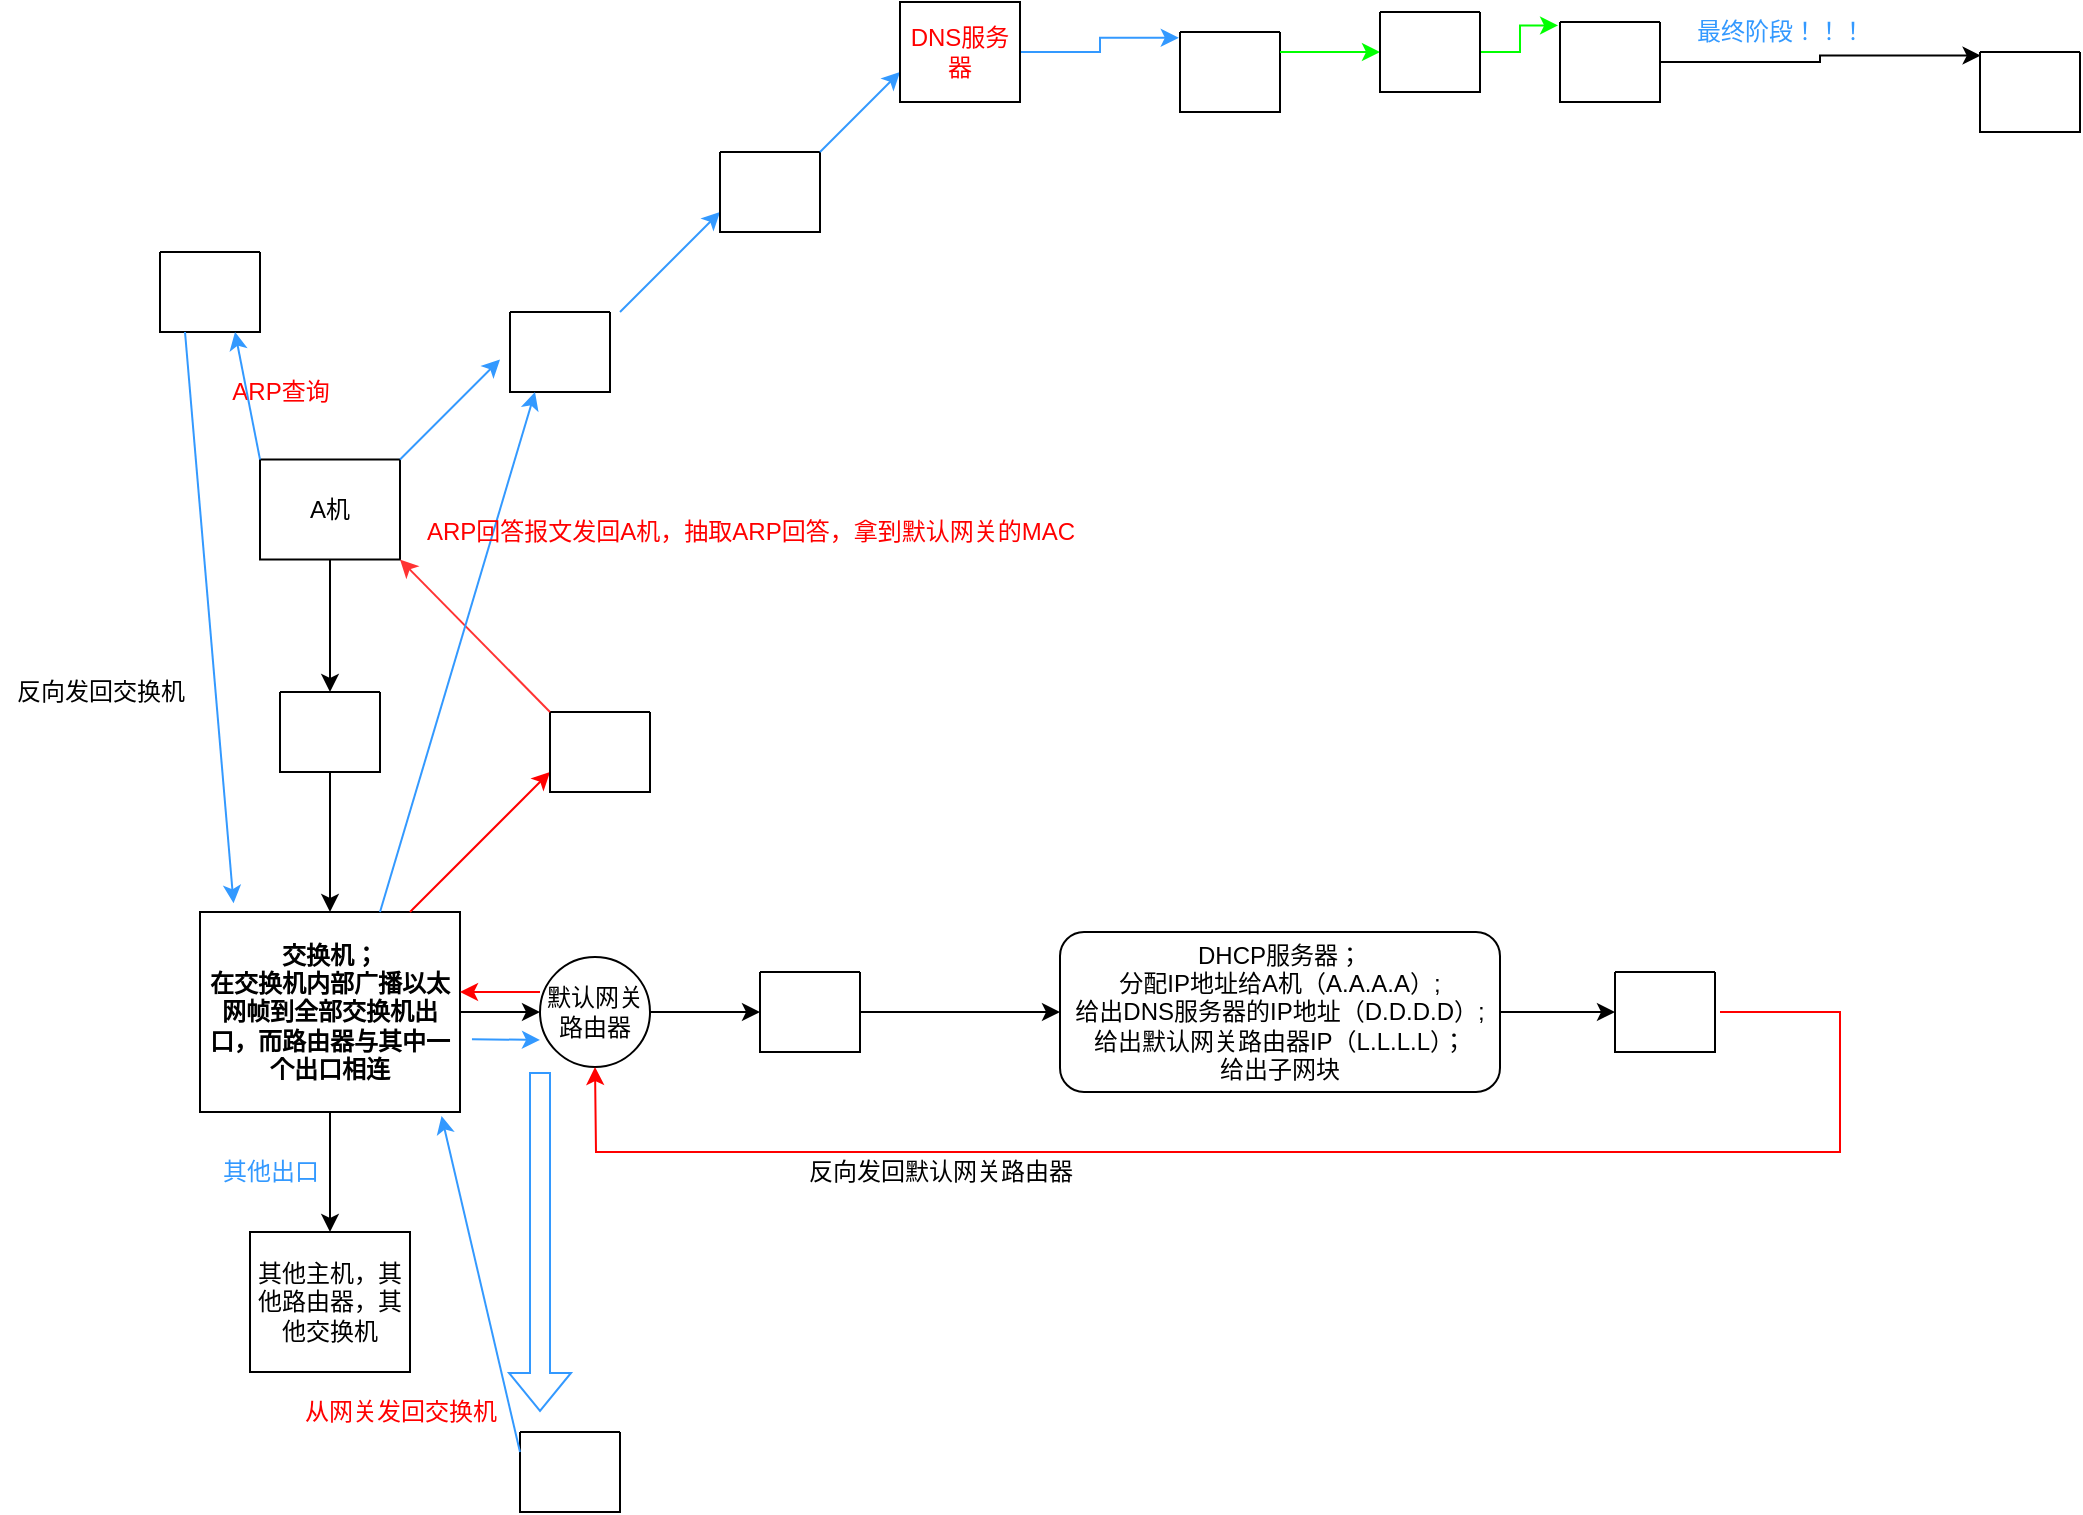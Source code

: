 <mxfile version="17.1.3" type="github">
  <diagram id="prtHgNgQTEPvFCAcTncT" name="Page-1">
    <mxGraphModel dx="1890" dy="1748" grid="1" gridSize="10" guides="1" tooltips="1" connect="1" arrows="1" fold="1" page="1" pageScale="1" pageWidth="827" pageHeight="1169" math="0" shadow="0">
      <root>
        <mxCell id="0" />
        <mxCell id="1" parent="0" />
        <mxCell id="2NV0xJlRkmsapn9ZG8iD-58" style="edgeStyle=orthogonalEdgeStyle;rounded=0;orthogonalLoop=1;jettySize=auto;html=1;fontColor=#3399FF;" edge="1" parent="1" source="2NV0xJlRkmsapn9ZG8iD-1">
          <mxGeometry relative="1" as="geometry">
            <mxPoint x="-105" y="70" as="targetPoint" />
          </mxGeometry>
        </mxCell>
        <mxCell id="2NV0xJlRkmsapn9ZG8iD-1" value="A机" style="rounded=0;whiteSpace=wrap;html=1;" vertex="1" parent="1">
          <mxGeometry x="-140" y="-46.25" width="70" height="50" as="geometry" />
        </mxCell>
        <mxCell id="2NV0xJlRkmsapn9ZG8iD-74" value="" style="edgeStyle=orthogonalEdgeStyle;rounded=0;orthogonalLoop=1;jettySize=auto;html=1;fontColor=#000000;" edge="1" parent="1" source="2NV0xJlRkmsapn9ZG8iD-20" target="2NV0xJlRkmsapn9ZG8iD-73">
          <mxGeometry relative="1" as="geometry" />
        </mxCell>
        <mxCell id="2NV0xJlRkmsapn9ZG8iD-20" value="" style="swimlane;startSize=0;" vertex="1" collapsed="1" parent="1">
          <mxGeometry x="-130" y="70" width="50" height="40" as="geometry">
            <mxRectangle x="-130" y="70" width="380" height="420" as="alternateBounds" />
          </mxGeometry>
        </mxCell>
        <mxCell id="2NV0xJlRkmsapn9ZG8iD-45" value="" style="edgeStyle=orthogonalEdgeStyle;rounded=0;orthogonalLoop=1;jettySize=auto;html=1;fontColor=#000000;" edge="1" parent="2NV0xJlRkmsapn9ZG8iD-20" source="2NV0xJlRkmsapn9ZG8iD-21" target="2NV0xJlRkmsapn9ZG8iD-41">
          <mxGeometry relative="1" as="geometry" />
        </mxCell>
        <mxCell id="2NV0xJlRkmsapn9ZG8iD-21" value="A机OS生成DHCP请求报文" style="rounded=1;whiteSpace=wrap;html=1;" vertex="1" parent="2NV0xJlRkmsapn9ZG8iD-20">
          <mxGeometry x="100" y="2.5" width="120" height="60" as="geometry" />
        </mxCell>
        <mxCell id="2NV0xJlRkmsapn9ZG8iD-47" value="" style="edgeStyle=orthogonalEdgeStyle;rounded=0;orthogonalLoop=1;jettySize=auto;html=1;fontColor=#3399FF;" edge="1" parent="2NV0xJlRkmsapn9ZG8iD-20" source="2NV0xJlRkmsapn9ZG8iD-41" target="2NV0xJlRkmsapn9ZG8iD-46">
          <mxGeometry relative="1" as="geometry" />
        </mxCell>
        <mxCell id="2NV0xJlRkmsapn9ZG8iD-41" value="&lt;span style=&quot;font-family: &amp;#34;helvetica&amp;#34;&quot;&gt;目的端口：67（DHCP服务器）；&lt;br&gt;&lt;/span&gt;&lt;span style=&quot;font-family: &amp;#34;helvetica&amp;#34;&quot;&gt;源端口：68（DHCP客户）；&lt;br&gt;UDP报文&lt;/span&gt;" style="rounded=1;whiteSpace=wrap;html=1;fontColor=#000000;" vertex="1" parent="2NV0xJlRkmsapn9ZG8iD-20">
          <mxGeometry x="50" y="102.5" width="220" height="47.5" as="geometry" />
        </mxCell>
        <mxCell id="2NV0xJlRkmsapn9ZG8iD-52" value="" style="edgeStyle=orthogonalEdgeStyle;rounded=0;orthogonalLoop=1;jettySize=auto;html=1;fontColor=#3399FF;" edge="1" parent="2NV0xJlRkmsapn9ZG8iD-20" source="2NV0xJlRkmsapn9ZG8iD-46" target="2NV0xJlRkmsapn9ZG8iD-51">
          <mxGeometry relative="1" as="geometry" />
        </mxCell>
        <mxCell id="2NV0xJlRkmsapn9ZG8iD-46" value="目的IP：255.255.255.255（广播）；&lt;br&gt;源IP：0.0.0.0（还未分配）；IP报文" style="whiteSpace=wrap;html=1;fontColor=#000000;rounded=1;" vertex="1" parent="2NV0xJlRkmsapn9ZG8iD-20">
          <mxGeometry x="40" y="200" width="240" height="60" as="geometry" />
        </mxCell>
        <mxCell id="2NV0xJlRkmsapn9ZG8iD-49" value="放入" style="text;html=1;align=center;verticalAlign=middle;resizable=0;points=[];autosize=1;strokeColor=none;fillColor=none;fontColor=#3399FF;" vertex="1" parent="2NV0xJlRkmsapn9ZG8iD-20">
          <mxGeometry x="160" y="72.5" width="40" height="20" as="geometry" />
        </mxCell>
        <mxCell id="2NV0xJlRkmsapn9ZG8iD-50" value="放入" style="text;html=1;align=center;verticalAlign=middle;resizable=0;points=[];autosize=1;strokeColor=none;fillColor=none;fontColor=#3399FF;" vertex="1" parent="2NV0xJlRkmsapn9ZG8iD-20">
          <mxGeometry x="160" y="170" width="40" height="20" as="geometry" />
        </mxCell>
        <mxCell id="2NV0xJlRkmsapn9ZG8iD-51" value="目的MAC：FF:FF:FF:FF:FF:FF；&lt;br&gt;源MAC：A机自带（A_MAC）；&lt;br&gt;CRC；&lt;br&gt;以太网帧" style="rounded=1;whiteSpace=wrap;html=1;fontColor=#000000;" vertex="1" parent="2NV0xJlRkmsapn9ZG8iD-20">
          <mxGeometry x="55" y="320" width="210" height="60" as="geometry" />
        </mxCell>
        <mxCell id="2NV0xJlRkmsapn9ZG8iD-54" value="放入" style="text;html=1;align=center;verticalAlign=middle;resizable=0;points=[];autosize=1;strokeColor=none;fillColor=none;fontColor=#3399FF;" vertex="1" parent="2NV0xJlRkmsapn9ZG8iD-20">
          <mxGeometry x="160" y="280" width="40" height="20" as="geometry" />
        </mxCell>
        <mxCell id="2NV0xJlRkmsapn9ZG8iD-82" style="edgeStyle=orthogonalEdgeStyle;rounded=0;orthogonalLoop=1;jettySize=auto;html=1;entryX=0.5;entryY=0;entryDx=0;entryDy=0;fontColor=#000000;" edge="1" parent="1" source="2NV0xJlRkmsapn9ZG8iD-73" target="2NV0xJlRkmsapn9ZG8iD-80">
          <mxGeometry relative="1" as="geometry" />
        </mxCell>
        <mxCell id="2NV0xJlRkmsapn9ZG8iD-85" style="edgeStyle=orthogonalEdgeStyle;rounded=0;orthogonalLoop=1;jettySize=auto;html=1;entryX=0;entryY=0.5;entryDx=0;entryDy=0;fontColor=#000000;" edge="1" parent="1" source="2NV0xJlRkmsapn9ZG8iD-73" target="2NV0xJlRkmsapn9ZG8iD-84">
          <mxGeometry relative="1" as="geometry" />
        </mxCell>
        <mxCell id="2NV0xJlRkmsapn9ZG8iD-73" value="交换机；&lt;br&gt;在交换机内部广播以太网帧到全部交换机出口，而路由器与其中一个出口相连" style="whiteSpace=wrap;html=1;fontStyle=1;startSize=0;" vertex="1" parent="1">
          <mxGeometry x="-170" y="180" width="130" height="100" as="geometry" />
        </mxCell>
        <mxCell id="2NV0xJlRkmsapn9ZG8iD-80" value="其他主机，其他路由器，其他交换机" style="rounded=0;whiteSpace=wrap;html=1;" vertex="1" parent="1">
          <mxGeometry x="-145" y="340" width="80" height="70" as="geometry" />
        </mxCell>
        <mxCell id="2NV0xJlRkmsapn9ZG8iD-83" value="其他出口" style="text;html=1;align=center;verticalAlign=middle;resizable=0;points=[];autosize=1;strokeColor=none;fillColor=none;fontColor=#3399FF;" vertex="1" parent="1">
          <mxGeometry x="-165" y="300" width="60" height="20" as="geometry" />
        </mxCell>
        <mxCell id="2NV0xJlRkmsapn9ZG8iD-100" style="edgeStyle=orthogonalEdgeStyle;rounded=0;orthogonalLoop=1;jettySize=auto;html=1;entryX=0;entryY=0.5;entryDx=0;entryDy=0;fontColor=#000000;" edge="1" parent="1" source="2NV0xJlRkmsapn9ZG8iD-84" target="2NV0xJlRkmsapn9ZG8iD-86">
          <mxGeometry relative="1" as="geometry" />
        </mxCell>
        <mxCell id="2NV0xJlRkmsapn9ZG8iD-84" value="默认网关路由器" style="ellipse;whiteSpace=wrap;html=1;rounded=0;" vertex="1" parent="1">
          <mxGeometry y="202.5" width="55" height="55" as="geometry" />
        </mxCell>
        <mxCell id="2NV0xJlRkmsapn9ZG8iD-126" value="" style="edgeStyle=orthogonalEdgeStyle;rounded=0;orthogonalLoop=1;jettySize=auto;html=1;fontColor=#000000;" edge="1" parent="1" source="2NV0xJlRkmsapn9ZG8iD-86" target="2NV0xJlRkmsapn9ZG8iD-125">
          <mxGeometry relative="1" as="geometry" />
        </mxCell>
        <mxCell id="2NV0xJlRkmsapn9ZG8iD-86" value="" style="swimlane;startSize=0;" vertex="1" collapsed="1" parent="1">
          <mxGeometry x="110" y="210" width="50" height="40" as="geometry">
            <mxRectangle x="110" y="210" width="220" height="490" as="alternateBounds" />
          </mxGeometry>
        </mxCell>
        <mxCell id="2NV0xJlRkmsapn9ZG8iD-103" value="" style="edgeStyle=orthogonalEdgeStyle;rounded=0;orthogonalLoop=1;jettySize=auto;html=1;fontColor=#000000;" edge="1" parent="2NV0xJlRkmsapn9ZG8iD-86" source="2NV0xJlRkmsapn9ZG8iD-101" target="2NV0xJlRkmsapn9ZG8iD-102">
          <mxGeometry relative="1" as="geometry" />
        </mxCell>
        <mxCell id="2NV0xJlRkmsapn9ZG8iD-101" value="以太网帧" style="rounded=1;whiteSpace=wrap;html=1;fontColor=#000000;" vertex="1" parent="2NV0xJlRkmsapn9ZG8iD-86">
          <mxGeometry x="30" y="20" width="100" height="40" as="geometry" />
        </mxCell>
        <mxCell id="2NV0xJlRkmsapn9ZG8iD-106" value="" style="edgeStyle=orthogonalEdgeStyle;rounded=0;orthogonalLoop=1;jettySize=auto;html=1;fontColor=#000000;" edge="1" parent="2NV0xJlRkmsapn9ZG8iD-86" source="2NV0xJlRkmsapn9ZG8iD-102">
          <mxGeometry relative="1" as="geometry">
            <mxPoint x="80" y="190" as="targetPoint" />
          </mxGeometry>
        </mxCell>
        <mxCell id="2NV0xJlRkmsapn9ZG8iD-102" value="IP报文" style="whiteSpace=wrap;html=1;fontColor=#000000;rounded=1;" vertex="1" parent="2NV0xJlRkmsapn9ZG8iD-86">
          <mxGeometry x="20" y="110" width="120" height="30" as="geometry" />
        </mxCell>
        <mxCell id="2NV0xJlRkmsapn9ZG8iD-104" value="抽取IP报文" style="text;html=1;align=center;verticalAlign=middle;resizable=0;points=[];autosize=1;strokeColor=none;fillColor=none;fontColor=#3399FF;" vertex="1" parent="2NV0xJlRkmsapn9ZG8iD-86">
          <mxGeometry x="75" y="80" width="70" height="20" as="geometry" />
        </mxCell>
        <mxCell id="2NV0xJlRkmsapn9ZG8iD-112" value="抽取UDP报文" style="text;html=1;align=center;verticalAlign=middle;resizable=0;points=[];autosize=1;strokeColor=none;fillColor=none;fontColor=#3399FF;" vertex="1" parent="2NV0xJlRkmsapn9ZG8iD-86">
          <mxGeometry x="100" y="280" width="90" height="20" as="geometry" />
        </mxCell>
        <mxCell id="2NV0xJlRkmsapn9ZG8iD-113" value="DHCP报文" style="rounded=1;whiteSpace=wrap;html=1;fontColor=#000000;" vertex="1" parent="2NV0xJlRkmsapn9ZG8iD-86">
          <mxGeometry x="25" y="400" width="120" height="60" as="geometry" />
        </mxCell>
        <mxCell id="2NV0xJlRkmsapn9ZG8iD-124" value="" style="edgeStyle=orthogonalEdgeStyle;rounded=0;orthogonalLoop=1;jettySize=auto;html=1;fontColor=#000000;" edge="1" parent="2NV0xJlRkmsapn9ZG8iD-86" source="2NV0xJlRkmsapn9ZG8iD-110" target="2NV0xJlRkmsapn9ZG8iD-113">
          <mxGeometry relative="1" as="geometry" />
        </mxCell>
        <mxCell id="2NV0xJlRkmsapn9ZG8iD-110" value="UDP报文" style="whiteSpace=wrap;html=1;fontColor=#000000;rounded=1;" vertex="1" parent="2NV0xJlRkmsapn9ZG8iD-86">
          <mxGeometry x="25" y="330" width="120" height="40" as="geometry" />
        </mxCell>
        <mxCell id="2NV0xJlRkmsapn9ZG8iD-122" value="" style="edgeStyle=orthogonalEdgeStyle;rounded=0;orthogonalLoop=1;jettySize=auto;html=1;fontColor=#000000;" edge="1" parent="2NV0xJlRkmsapn9ZG8iD-86" source="2NV0xJlRkmsapn9ZG8iD-119" target="2NV0xJlRkmsapn9ZG8iD-110">
          <mxGeometry relative="1" as="geometry" />
        </mxCell>
        <mxCell id="2NV0xJlRkmsapn9ZG8iD-119" value="发现目的IP是255.255.255.255，路由器知道要向上交付，而非继续转发" style="rounded=1;whiteSpace=wrap;html=1;fontColor=#000000;" vertex="1" parent="2NV0xJlRkmsapn9ZG8iD-86">
          <mxGeometry x="20" y="190" width="130" height="70" as="geometry" />
        </mxCell>
        <mxCell id="2NV0xJlRkmsapn9ZG8iD-141" style="edgeStyle=orthogonalEdgeStyle;rounded=0;orthogonalLoop=1;jettySize=auto;html=1;entryX=0;entryY=0.5;entryDx=0;entryDy=0;fontColor=#000000;" edge="1" parent="1" source="2NV0xJlRkmsapn9ZG8iD-125" target="2NV0xJlRkmsapn9ZG8iD-127">
          <mxGeometry relative="1" as="geometry" />
        </mxCell>
        <mxCell id="2NV0xJlRkmsapn9ZG8iD-125" value="DHCP服务器；&lt;br&gt;分配IP地址给A机（A.A.A.A）;&lt;br&gt;给出DNS服务器的IP地址（D.D.D.D）;&lt;br&gt;给出默认网关路由器IP（L.L.L.L）；&lt;br&gt;给出子网块" style="whiteSpace=wrap;html=1;fontColor=#000000;rounded=1;" vertex="1" parent="1">
          <mxGeometry x="260" y="190" width="220" height="80" as="geometry" />
        </mxCell>
        <mxCell id="2NV0xJlRkmsapn9ZG8iD-127" value="" style="swimlane;startSize=0;" vertex="1" collapsed="1" parent="1">
          <mxGeometry x="537.5" y="210" width="50" height="40" as="geometry">
            <mxRectangle x="537.5" y="210" width="182.5" height="420" as="alternateBounds" />
          </mxGeometry>
        </mxCell>
        <mxCell id="2NV0xJlRkmsapn9ZG8iD-128" value="" style="edgeStyle=orthogonalEdgeStyle;rounded=0;orthogonalLoop=1;jettySize=auto;html=1;fontColor=#000000;" edge="1" parent="2NV0xJlRkmsapn9ZG8iD-127" source="2NV0xJlRkmsapn9ZG8iD-129">
          <mxGeometry relative="1" as="geometry">
            <mxPoint x="85" y="130" as="targetPoint" />
          </mxGeometry>
        </mxCell>
        <mxCell id="2NV0xJlRkmsapn9ZG8iD-129" value="组装成DHCP ACK报文" style="rounded=1;whiteSpace=wrap;html=1;fontColor=#000000;" vertex="1" parent="2NV0xJlRkmsapn9ZG8iD-127">
          <mxGeometry x="22.5" width="125" height="80" as="geometry" />
        </mxCell>
        <mxCell id="2NV0xJlRkmsapn9ZG8iD-130" value="" style="edgeStyle=orthogonalEdgeStyle;rounded=0;orthogonalLoop=1;jettySize=auto;html=1;fontColor=#000000;" edge="1" parent="2NV0xJlRkmsapn9ZG8iD-127">
          <mxGeometry relative="1" as="geometry">
            <mxPoint x="85" y="210" as="targetPoint" />
            <mxPoint x="85" y="160" as="sourcePoint" />
          </mxGeometry>
        </mxCell>
        <mxCell id="2NV0xJlRkmsapn9ZG8iD-131" value="UDP报文" style="whiteSpace=wrap;html=1;fontColor=#000000;rounded=1;" vertex="1" parent="2NV0xJlRkmsapn9ZG8iD-127">
          <mxGeometry x="20" y="130" width="120" height="30" as="geometry" />
        </mxCell>
        <mxCell id="2NV0xJlRkmsapn9ZG8iD-132" value="放入" style="text;html=1;align=center;verticalAlign=middle;resizable=0;points=[];autosize=1;strokeColor=none;fillColor=none;fontColor=#3399FF;" vertex="1" parent="2NV0xJlRkmsapn9ZG8iD-127">
          <mxGeometry x="82.5" y="100" width="40" height="20" as="geometry" />
        </mxCell>
        <mxCell id="2NV0xJlRkmsapn9ZG8iD-136" value="以太网帧；&lt;br&gt;目的MAC：A_MAC；&lt;br&gt;源MAC:默认网关的入接口" style="whiteSpace=wrap;html=1;fontColor=#000000;rounded=1;" vertex="1" parent="2NV0xJlRkmsapn9ZG8iD-127">
          <mxGeometry x="15" y="330" width="150" height="60" as="geometry" />
        </mxCell>
        <mxCell id="2NV0xJlRkmsapn9ZG8iD-137" value="" style="edgeStyle=orthogonalEdgeStyle;rounded=0;orthogonalLoop=1;jettySize=auto;html=1;fontColor=#000000;" edge="1" parent="2NV0xJlRkmsapn9ZG8iD-127" target="2NV0xJlRkmsapn9ZG8iD-136">
          <mxGeometry relative="1" as="geometry">
            <mxPoint x="90" y="280" as="sourcePoint" />
          </mxGeometry>
        </mxCell>
        <mxCell id="2NV0xJlRkmsapn9ZG8iD-138" value="IP报文" style="rounded=1;whiteSpace=wrap;html=1;fontColor=#000000;" vertex="1" parent="2NV0xJlRkmsapn9ZG8iD-127">
          <mxGeometry x="20" y="210" width="130" height="70" as="geometry" />
        </mxCell>
        <mxCell id="2NV0xJlRkmsapn9ZG8iD-144" value="放入" style="text;html=1;align=center;verticalAlign=middle;resizable=0;points=[];autosize=1;strokeColor=none;fillColor=none;fontColor=#3399FF;" vertex="1" parent="2NV0xJlRkmsapn9ZG8iD-127">
          <mxGeometry x="82.5" y="170" width="40" height="20" as="geometry" />
        </mxCell>
        <mxCell id="2NV0xJlRkmsapn9ZG8iD-145" value="放入" style="text;html=1;align=center;verticalAlign=middle;resizable=0;points=[];autosize=1;strokeColor=none;fillColor=none;fontColor=#3399FF;" vertex="1" parent="2NV0xJlRkmsapn9ZG8iD-127">
          <mxGeometry x="92.5" y="290" width="40" height="20" as="geometry" />
        </mxCell>
        <mxCell id="2NV0xJlRkmsapn9ZG8iD-146" value="" style="endArrow=classic;html=1;rounded=0;fontColor=#000000;entryX=0.5;entryY=1;entryDx=0;entryDy=0;strokeColor=#FF0000;" edge="1" parent="1" target="2NV0xJlRkmsapn9ZG8iD-84">
          <mxGeometry width="50" height="50" relative="1" as="geometry">
            <mxPoint x="590" y="230" as="sourcePoint" />
            <mxPoint x="-10" y="300" as="targetPoint" />
            <Array as="points">
              <mxPoint x="650" y="230" />
              <mxPoint x="650" y="300" />
              <mxPoint x="28" y="300" />
            </Array>
          </mxGeometry>
        </mxCell>
        <mxCell id="2NV0xJlRkmsapn9ZG8iD-147" value="反向发回默认网关路由器" style="text;html=1;align=center;verticalAlign=middle;resizable=0;points=[];autosize=1;strokeColor=none;fillColor=none;fontColor=#000000;" vertex="1" parent="1">
          <mxGeometry x="125" y="300" width="150" height="20" as="geometry" />
        </mxCell>
        <mxCell id="2NV0xJlRkmsapn9ZG8iD-148" value="" style="endArrow=classic;html=1;rounded=0;fontColor=#000000;strokeColor=#FF0000;" edge="1" parent="1">
          <mxGeometry width="50" height="50" relative="1" as="geometry">
            <mxPoint y="220" as="sourcePoint" />
            <mxPoint x="-40" y="220" as="targetPoint" />
            <Array as="points">
              <mxPoint x="-20" y="220" />
            </Array>
          </mxGeometry>
        </mxCell>
        <mxCell id="2NV0xJlRkmsapn9ZG8iD-149" value="反向发回交换机" style="text;html=1;align=center;verticalAlign=middle;resizable=0;points=[];autosize=1;strokeColor=none;fillColor=none;fontColor=#000000;" vertex="1" parent="1">
          <mxGeometry x="-270" y="60" width="100" height="20" as="geometry" />
        </mxCell>
        <mxCell id="2NV0xJlRkmsapn9ZG8iD-150" value="" style="endArrow=classic;html=1;rounded=0;fontColor=#FF0000;strokeColor=#FF0000;entryX=0.5;entryY=1;entryDx=0;entryDy=0;" edge="1" parent="1">
          <mxGeometry width="50" height="50" relative="1" as="geometry">
            <mxPoint x="-65" y="180" as="sourcePoint" />
            <mxPoint x="5" y="110" as="targetPoint" />
          </mxGeometry>
        </mxCell>
        <mxCell id="2NV0xJlRkmsapn9ZG8iD-163" value="" style="swimlane;startSize=0;" vertex="1" collapsed="1" parent="1">
          <mxGeometry x="5" y="80" width="50" height="40" as="geometry">
            <mxRectangle x="5" y="80" width="220" height="490" as="alternateBounds" />
          </mxGeometry>
        </mxCell>
        <mxCell id="2NV0xJlRkmsapn9ZG8iD-164" value="" style="edgeStyle=orthogonalEdgeStyle;rounded=0;orthogonalLoop=1;jettySize=auto;html=1;fontColor=#000000;" edge="1" parent="2NV0xJlRkmsapn9ZG8iD-163" source="2NV0xJlRkmsapn9ZG8iD-165" target="2NV0xJlRkmsapn9ZG8iD-167">
          <mxGeometry relative="1" as="geometry" />
        </mxCell>
        <mxCell id="2NV0xJlRkmsapn9ZG8iD-165" value="以太网帧；&lt;br&gt;DHCP ACK报文" style="rounded=1;whiteSpace=wrap;html=1;fontColor=#000000;" vertex="1" parent="2NV0xJlRkmsapn9ZG8iD-163">
          <mxGeometry x="30" y="20" width="100" height="40" as="geometry" />
        </mxCell>
        <mxCell id="2NV0xJlRkmsapn9ZG8iD-166" value="" style="edgeStyle=orthogonalEdgeStyle;rounded=0;orthogonalLoop=1;jettySize=auto;html=1;fontColor=#000000;" edge="1" parent="2NV0xJlRkmsapn9ZG8iD-163" source="2NV0xJlRkmsapn9ZG8iD-167">
          <mxGeometry relative="1" as="geometry">
            <mxPoint x="80" y="190" as="targetPoint" />
          </mxGeometry>
        </mxCell>
        <mxCell id="2NV0xJlRkmsapn9ZG8iD-167" value="IP报文" style="whiteSpace=wrap;html=1;fontColor=#000000;rounded=1;" vertex="1" parent="2NV0xJlRkmsapn9ZG8iD-163">
          <mxGeometry x="20" y="110" width="120" height="30" as="geometry" />
        </mxCell>
        <mxCell id="2NV0xJlRkmsapn9ZG8iD-168" value="抽取IP报文" style="text;html=1;align=center;verticalAlign=middle;resizable=0;points=[];autosize=1;strokeColor=none;fillColor=none;fontColor=#3399FF;" vertex="1" parent="2NV0xJlRkmsapn9ZG8iD-163">
          <mxGeometry x="75" y="80" width="70" height="20" as="geometry" />
        </mxCell>
        <mxCell id="2NV0xJlRkmsapn9ZG8iD-169" value="抽取UDP报文" style="text;html=1;align=center;verticalAlign=middle;resizable=0;points=[];autosize=1;strokeColor=none;fillColor=none;fontColor=#3399FF;" vertex="1" parent="2NV0xJlRkmsapn9ZG8iD-163">
          <mxGeometry x="80" y="150" width="90" height="20" as="geometry" />
        </mxCell>
        <mxCell id="2NV0xJlRkmsapn9ZG8iD-178" value="" style="edgeStyle=orthogonalEdgeStyle;rounded=0;orthogonalLoop=1;jettySize=auto;html=1;fontColor=#FF0000;strokeColor=#000000;" edge="1" parent="2NV0xJlRkmsapn9ZG8iD-163" source="2NV0xJlRkmsapn9ZG8iD-170" target="2NV0xJlRkmsapn9ZG8iD-177">
          <mxGeometry relative="1" as="geometry" />
        </mxCell>
        <mxCell id="2NV0xJlRkmsapn9ZG8iD-170" value="DHCP报文" style="rounded=1;whiteSpace=wrap;html=1;fontColor=#000000;" vertex="1" parent="2NV0xJlRkmsapn9ZG8iD-163">
          <mxGeometry x="20" y="270" width="120" height="60" as="geometry" />
        </mxCell>
        <mxCell id="2NV0xJlRkmsapn9ZG8iD-176" value="" style="edgeStyle=orthogonalEdgeStyle;rounded=0;orthogonalLoop=1;jettySize=auto;html=1;fontColor=#FF0000;strokeColor=#000000;" edge="1" parent="2NV0xJlRkmsapn9ZG8iD-163" source="2NV0xJlRkmsapn9ZG8iD-172" target="2NV0xJlRkmsapn9ZG8iD-170">
          <mxGeometry relative="1" as="geometry" />
        </mxCell>
        <mxCell id="2NV0xJlRkmsapn9ZG8iD-172" value="UDP报文" style="whiteSpace=wrap;html=1;fontColor=#000000;rounded=1;" vertex="1" parent="2NV0xJlRkmsapn9ZG8iD-163">
          <mxGeometry x="20" y="190" width="120" height="40" as="geometry" />
        </mxCell>
        <mxCell id="2NV0xJlRkmsapn9ZG8iD-175" value="抽取DHCP ACK报文" style="text;html=1;align=center;verticalAlign=middle;resizable=0;points=[];autosize=1;strokeColor=none;fillColor=none;fontColor=#3399FF;" vertex="1" parent="2NV0xJlRkmsapn9ZG8iD-163">
          <mxGeometry x="90" y="240" width="120" height="20" as="geometry" />
        </mxCell>
        <mxCell id="2NV0xJlRkmsapn9ZG8iD-177" value="A机的DHCP客户记录：&lt;br&gt;A机IP；&lt;br&gt;DNS服务器IP；&lt;br&gt;在本机的IP转发表里安装默认网关IP" style="rounded=1;whiteSpace=wrap;html=1;fontColor=#000000;" vertex="1" parent="2NV0xJlRkmsapn9ZG8iD-163">
          <mxGeometry x="10" y="370" width="170" height="90" as="geometry" />
        </mxCell>
        <mxCell id="2NV0xJlRkmsapn9ZG8iD-180" value="" style="endArrow=classic;html=1;rounded=0;fontColor=#FF0000;strokeColor=#FF3333;entryX=1;entryY=1;entryDx=0;entryDy=0;" edge="1" parent="1" target="2NV0xJlRkmsapn9ZG8iD-1">
          <mxGeometry width="50" height="50" relative="1" as="geometry">
            <mxPoint x="5" y="80" as="sourcePoint" />
            <mxPoint x="55" y="40" as="targetPoint" />
          </mxGeometry>
        </mxCell>
        <mxCell id="2NV0xJlRkmsapn9ZG8iD-181" value="" style="endArrow=classic;html=1;rounded=0;fontColor=#FF0000;strokeColor=#3399FF;" edge="1" parent="1">
          <mxGeometry width="50" height="50" relative="1" as="geometry">
            <mxPoint x="-70" y="-46.25" as="sourcePoint" />
            <mxPoint x="-20" y="-96.25" as="targetPoint" />
          </mxGeometry>
        </mxCell>
        <mxCell id="2NV0xJlRkmsapn9ZG8iD-183" value="" style="swimlane;startSize=0;" vertex="1" collapsed="1" parent="1">
          <mxGeometry x="-15" y="-120" width="50" height="40" as="geometry">
            <mxRectangle x="-15" y="-120" width="210" height="520" as="alternateBounds" />
          </mxGeometry>
        </mxCell>
        <mxCell id="2NV0xJlRkmsapn9ZG8iD-184" value="" style="edgeStyle=orthogonalEdgeStyle;rounded=0;orthogonalLoop=1;jettySize=auto;html=1;fontColor=#000000;" edge="1" parent="2NV0xJlRkmsapn9ZG8iD-183" source="2NV0xJlRkmsapn9ZG8iD-185">
          <mxGeometry relative="1" as="geometry">
            <mxPoint x="80" y="110" as="targetPoint" />
          </mxGeometry>
        </mxCell>
        <mxCell id="2NV0xJlRkmsapn9ZG8iD-185" value="A机键入&lt;br&gt;www.google.com" style="rounded=1;whiteSpace=wrap;html=1;fontColor=#000000;" vertex="1" parent="2NV0xJlRkmsapn9ZG8iD-183">
          <mxGeometry x="30" y="20" width="100" height="40" as="geometry" />
        </mxCell>
        <mxCell id="2NV0xJlRkmsapn9ZG8iD-188" value="域名放入DNS查讯报文" style="text;html=1;align=center;verticalAlign=middle;resizable=0;points=[];autosize=1;strokeColor=none;fillColor=none;fontColor=#3399FF;" vertex="1" parent="2NV0xJlRkmsapn9ZG8iD-183">
          <mxGeometry x="80" y="80" width="140" height="20" as="geometry" />
        </mxCell>
        <mxCell id="2NV0xJlRkmsapn9ZG8iD-198" value="" style="edgeStyle=orthogonalEdgeStyle;rounded=0;orthogonalLoop=1;jettySize=auto;html=1;fontColor=#FF0000;strokeColor=#000000;" edge="1" parent="2NV0xJlRkmsapn9ZG8iD-183" source="2NV0xJlRkmsapn9ZG8iD-196" target="2NV0xJlRkmsapn9ZG8iD-197">
          <mxGeometry relative="1" as="geometry" />
        </mxCell>
        <mxCell id="2NV0xJlRkmsapn9ZG8iD-196" value="DNS查询报文" style="rounded=1;whiteSpace=wrap;html=1;fontColor=#000000;" vertex="1" parent="2NV0xJlRkmsapn9ZG8iD-183">
          <mxGeometry x="30" y="110" width="100" height="40" as="geometry" />
        </mxCell>
        <mxCell id="2NV0xJlRkmsapn9ZG8iD-200" value="" style="edgeStyle=orthogonalEdgeStyle;rounded=0;orthogonalLoop=1;jettySize=auto;html=1;fontColor=#FF0000;strokeColor=#000000;" edge="1" parent="2NV0xJlRkmsapn9ZG8iD-183" source="2NV0xJlRkmsapn9ZG8iD-197" target="2NV0xJlRkmsapn9ZG8iD-199">
          <mxGeometry relative="1" as="geometry" />
        </mxCell>
        <mxCell id="2NV0xJlRkmsapn9ZG8iD-197" value="目的port：53；&lt;br&gt;UDP报文" style="whiteSpace=wrap;html=1;fontColor=#000000;rounded=1;" vertex="1" parent="2NV0xJlRkmsapn9ZG8iD-183">
          <mxGeometry x="20" y="220" width="120" height="60" as="geometry" />
        </mxCell>
        <mxCell id="2NV0xJlRkmsapn9ZG8iD-202" value="" style="edgeStyle=orthogonalEdgeStyle;rounded=0;orthogonalLoop=1;jettySize=auto;html=1;fontColor=#FF0000;strokeColor=#000000;" edge="1" parent="2NV0xJlRkmsapn9ZG8iD-183" source="2NV0xJlRkmsapn9ZG8iD-199" target="2NV0xJlRkmsapn9ZG8iD-201">
          <mxGeometry relative="1" as="geometry" />
        </mxCell>
        <mxCell id="2NV0xJlRkmsapn9ZG8iD-199" value="目的IP：DNS服务器IP；&lt;br&gt;源IP：A机IP；&lt;br&gt;IP数据包" style="whiteSpace=wrap;html=1;fontColor=#000000;rounded=1;" vertex="1" parent="2NV0xJlRkmsapn9ZG8iD-183">
          <mxGeometry x="5" y="320" width="150" height="60" as="geometry" />
        </mxCell>
        <mxCell id="2NV0xJlRkmsapn9ZG8iD-201" value="此时要放入以太网帧。但是，A机不知道默认网关的MAC地址。要发生ARP查询" style="shape=process;whiteSpace=wrap;html=1;backgroundOutline=1;fontColor=#000000;rounded=1;" vertex="1" parent="2NV0xJlRkmsapn9ZG8iD-183">
          <mxGeometry y="410" width="160" height="80" as="geometry" />
        </mxCell>
        <mxCell id="2NV0xJlRkmsapn9ZG8iD-204" value="" style="swimlane;startSize=0;" vertex="1" collapsed="1" parent="1">
          <mxGeometry x="-190" y="-150" width="50" height="40" as="geometry">
            <mxRectangle x="90" y="-200" width="165" height="183.75" as="alternateBounds" />
          </mxGeometry>
        </mxCell>
        <mxCell id="2NV0xJlRkmsapn9ZG8iD-205" value="" style="edgeStyle=orthogonalEdgeStyle;rounded=0;orthogonalLoop=1;jettySize=auto;html=1;fontColor=#000000;" edge="1" parent="2NV0xJlRkmsapn9ZG8iD-204" source="2NV0xJlRkmsapn9ZG8iD-206">
          <mxGeometry relative="1" as="geometry">
            <mxPoint x="80" y="110" as="targetPoint" />
          </mxGeometry>
        </mxCell>
        <mxCell id="2NV0xJlRkmsapn9ZG8iD-206" value="A机生成ARP查询报文；&lt;br&gt;目的IP：默认网关IP" style="rounded=1;whiteSpace=wrap;html=1;fontColor=#000000;" vertex="1" parent="2NV0xJlRkmsapn9ZG8iD-204">
          <mxGeometry x="10" y="10" width="140" height="40" as="geometry" />
        </mxCell>
        <mxCell id="2NV0xJlRkmsapn9ZG8iD-207" value="放入" style="text;html=1;align=center;verticalAlign=middle;resizable=0;points=[];autosize=1;strokeColor=none;fillColor=none;fontColor=#3399FF;" vertex="1" parent="2NV0xJlRkmsapn9ZG8iD-204">
          <mxGeometry x="80" y="70" width="40" height="20" as="geometry" />
        </mxCell>
        <mxCell id="2NV0xJlRkmsapn9ZG8iD-209" value="以太网帧；&lt;br&gt;目的MAC:FF:FF:FF:FF:FF:FF" style="rounded=1;whiteSpace=wrap;html=1;fontColor=#000000;" vertex="1" parent="2NV0xJlRkmsapn9ZG8iD-204">
          <mxGeometry x="5" y="110" width="150" height="50" as="geometry" />
        </mxCell>
        <mxCell id="2NV0xJlRkmsapn9ZG8iD-220" value="ARP查询" style="text;html=1;align=center;verticalAlign=middle;resizable=0;points=[];autosize=1;strokeColor=none;fillColor=none;fontColor=#FF0000;" vertex="1" parent="1">
          <mxGeometry x="-160" y="-90" width="60" height="20" as="geometry" />
        </mxCell>
        <mxCell id="2NV0xJlRkmsapn9ZG8iD-221" value="" style="endArrow=classic;html=1;rounded=0;fontColor=#FF0000;strokeColor=#3399FF;exitX=1.046;exitY=0.636;exitDx=0;exitDy=0;exitPerimeter=0;" edge="1" parent="1" source="2NV0xJlRkmsapn9ZG8iD-73">
          <mxGeometry width="50" height="50" relative="1" as="geometry">
            <mxPoint x="-40" y="290" as="sourcePoint" />
            <mxPoint y="244" as="targetPoint" />
          </mxGeometry>
        </mxCell>
        <mxCell id="2NV0xJlRkmsapn9ZG8iD-223" value="" style="shape=flexArrow;endArrow=classic;html=1;rounded=0;fontColor=#FF0000;strokeColor=#3399FF;" edge="1" parent="1">
          <mxGeometry width="50" height="50" relative="1" as="geometry">
            <mxPoint y="260" as="sourcePoint" />
            <mxPoint y="430" as="targetPoint" />
          </mxGeometry>
        </mxCell>
        <mxCell id="2NV0xJlRkmsapn9ZG8iD-224" value="" style="swimlane;startSize=0;" vertex="1" collapsed="1" parent="1">
          <mxGeometry x="-10" y="440" width="50" height="40" as="geometry">
            <mxRectangle x="-10" y="440" width="165" height="270" as="alternateBounds" />
          </mxGeometry>
        </mxCell>
        <mxCell id="2NV0xJlRkmsapn9ZG8iD-230" value="" style="edgeStyle=orthogonalEdgeStyle;rounded=0;orthogonalLoop=1;jettySize=auto;html=1;fontColor=#FF0000;strokeColor=#000000;" edge="1" parent="2NV0xJlRkmsapn9ZG8iD-224" source="2NV0xJlRkmsapn9ZG8iD-226" target="2NV0xJlRkmsapn9ZG8iD-228">
          <mxGeometry relative="1" as="geometry" />
        </mxCell>
        <mxCell id="2NV0xJlRkmsapn9ZG8iD-226" value="ARP查询报文到达默认网关；发现ARP报文里目的IP匹配自己的接口IP" style="rounded=1;whiteSpace=wrap;html=1;fontColor=#000000;" vertex="1" parent="2NV0xJlRkmsapn9ZG8iD-224">
          <mxGeometry x="10" y="10" width="150" height="50" as="geometry" />
        </mxCell>
        <mxCell id="2NV0xJlRkmsapn9ZG8iD-232" value="" style="edgeStyle=orthogonalEdgeStyle;rounded=0;orthogonalLoop=1;jettySize=auto;html=1;fontColor=#FF0000;strokeColor=#000000;" edge="1" parent="2NV0xJlRkmsapn9ZG8iD-224" source="2NV0xJlRkmsapn9ZG8iD-228" target="2NV0xJlRkmsapn9ZG8iD-231">
          <mxGeometry relative="1" as="geometry" />
        </mxCell>
        <mxCell id="2NV0xJlRkmsapn9ZG8iD-228" value="准备ARP回答；&lt;br&gt;源MAC:网关MAC；&lt;br&gt;源IP：网关IP；&lt;br&gt;ARP回答报文" style="rounded=1;whiteSpace=wrap;html=1;fontColor=#000000;" vertex="1" parent="2NV0xJlRkmsapn9ZG8iD-224">
          <mxGeometry x="10" y="100" width="150" height="60" as="geometry" />
        </mxCell>
        <mxCell id="2NV0xJlRkmsapn9ZG8iD-231" value="以太网帧；&lt;br&gt;目的MAC：A机MAC" style="whiteSpace=wrap;html=1;fontColor=#000000;rounded=1;" vertex="1" parent="2NV0xJlRkmsapn9ZG8iD-224">
          <mxGeometry x="25" y="195" width="120" height="60" as="geometry" />
        </mxCell>
        <mxCell id="2NV0xJlRkmsapn9ZG8iD-233" value="放入" style="text;html=1;align=center;verticalAlign=middle;resizable=0;points=[];autosize=1;strokeColor=none;fillColor=none;fontColor=#FF0000;" vertex="1" parent="2NV0xJlRkmsapn9ZG8iD-224">
          <mxGeometry x="80" y="160" width="40" height="20" as="geometry" />
        </mxCell>
        <mxCell id="2NV0xJlRkmsapn9ZG8iD-234" value="生成" style="text;html=1;align=center;verticalAlign=middle;resizable=0;points=[];autosize=1;strokeColor=none;fillColor=none;fontColor=#FF0000;" vertex="1" parent="2NV0xJlRkmsapn9ZG8iD-224">
          <mxGeometry x="80" y="60" width="40" height="20" as="geometry" />
        </mxCell>
        <mxCell id="2NV0xJlRkmsapn9ZG8iD-236" value="" style="endArrow=classic;html=1;rounded=0;fontColor=#FF0000;strokeColor=#3399FF;exitX=0;exitY=0.25;exitDx=0;exitDy=0;entryX=0.929;entryY=1.02;entryDx=0;entryDy=0;entryPerimeter=0;" edge="1" parent="1" source="2NV0xJlRkmsapn9ZG8iD-224" target="2NV0xJlRkmsapn9ZG8iD-73">
          <mxGeometry width="50" height="50" relative="1" as="geometry">
            <mxPoint x="-30" y="340" as="sourcePoint" />
            <mxPoint x="-40" y="400" as="targetPoint" />
          </mxGeometry>
        </mxCell>
        <mxCell id="2NV0xJlRkmsapn9ZG8iD-237" value="从网关发回交换机" style="text;html=1;align=center;verticalAlign=middle;resizable=0;points=[];autosize=1;strokeColor=none;fillColor=none;fontColor=#FF0000;" vertex="1" parent="1">
          <mxGeometry x="-125" y="420" width="110" height="20" as="geometry" />
        </mxCell>
        <mxCell id="2NV0xJlRkmsapn9ZG8iD-240" value="" style="endArrow=classic;html=1;rounded=0;fontColor=#FF0000;strokeColor=#3399FF;entryX=0.75;entryY=1;entryDx=0;entryDy=0;" edge="1" parent="1" target="2NV0xJlRkmsapn9ZG8iD-204">
          <mxGeometry width="50" height="50" relative="1" as="geometry">
            <mxPoint x="-140" y="-46.25" as="sourcePoint" />
            <mxPoint x="-90" y="-96.25" as="targetPoint" />
          </mxGeometry>
        </mxCell>
        <mxCell id="2NV0xJlRkmsapn9ZG8iD-241" value="" style="endArrow=classic;html=1;rounded=0;fontColor=#FF0000;strokeColor=#3399FF;entryX=0.129;entryY=-0.044;entryDx=0;entryDy=0;entryPerimeter=0;exitX=0.25;exitY=1;exitDx=0;exitDy=0;" edge="1" parent="1" source="2NV0xJlRkmsapn9ZG8iD-204" target="2NV0xJlRkmsapn9ZG8iD-73">
          <mxGeometry width="50" height="50" relative="1" as="geometry">
            <mxPoint x="-240" y="-40" as="sourcePoint" />
            <mxPoint x="-190" y="-90" as="targetPoint" />
          </mxGeometry>
        </mxCell>
        <mxCell id="2NV0xJlRkmsapn9ZG8iD-243" value="" style="endArrow=classic;html=1;rounded=0;fontColor=#FF0000;strokeColor=#3399FF;entryX=0.25;entryY=1;entryDx=0;entryDy=0;" edge="1" parent="1" target="2NV0xJlRkmsapn9ZG8iD-183">
          <mxGeometry width="50" height="50" relative="1" as="geometry">
            <mxPoint x="-80" y="180" as="sourcePoint" />
            <mxPoint x="-30" y="130" as="targetPoint" />
          </mxGeometry>
        </mxCell>
        <mxCell id="2NV0xJlRkmsapn9ZG8iD-244" value="ARP回答报文发回A机，抽取ARP回答，拿到默认网关的MAC" style="text;html=1;align=center;verticalAlign=middle;resizable=0;points=[];autosize=1;strokeColor=none;fillColor=none;fontColor=#FF0000;" vertex="1" parent="1">
          <mxGeometry x="-65" y="-20" width="340" height="20" as="geometry" />
        </mxCell>
        <mxCell id="2NV0xJlRkmsapn9ZG8iD-245" value="" style="endArrow=classic;html=1;rounded=0;fontColor=#FF0000;strokeColor=#3399FF;" edge="1" parent="1">
          <mxGeometry width="50" height="50" relative="1" as="geometry">
            <mxPoint x="40" y="-120" as="sourcePoint" />
            <mxPoint x="90" y="-170" as="targetPoint" />
          </mxGeometry>
        </mxCell>
        <mxCell id="2NV0xJlRkmsapn9ZG8iD-246" value="" style="swimlane;startSize=0;" vertex="1" collapsed="1" parent="1">
          <mxGeometry x="90" y="-200" width="50" height="40" as="geometry">
            <mxRectangle x="90" y="-200" width="270" height="750" as="alternateBounds" />
          </mxGeometry>
        </mxCell>
        <mxCell id="2NV0xJlRkmsapn9ZG8iD-247" value="" style="edgeStyle=orthogonalEdgeStyle;rounded=0;orthogonalLoop=1;jettySize=auto;html=1;fontColor=#000000;" edge="1" parent="2NV0xJlRkmsapn9ZG8iD-246" source="2NV0xJlRkmsapn9ZG8iD-248">
          <mxGeometry relative="1" as="geometry">
            <mxPoint x="80" y="110" as="targetPoint" />
          </mxGeometry>
        </mxCell>
        <mxCell id="2NV0xJlRkmsapn9ZG8iD-248" value="A机有了默认网关MAC，终于可以把包含DNS查询报文的IP报文组装成以太网帧" style="rounded=1;whiteSpace=wrap;html=1;fontColor=#000000;" vertex="1" parent="2NV0xJlRkmsapn9ZG8iD-246">
          <mxGeometry x="30" y="20" width="160" height="50" as="geometry" />
        </mxCell>
        <mxCell id="2NV0xJlRkmsapn9ZG8iD-258" value="" style="edgeStyle=orthogonalEdgeStyle;rounded=0;orthogonalLoop=1;jettySize=auto;html=1;fontColor=#FF0000;strokeColor=#3399FF;" edge="1" parent="2NV0xJlRkmsapn9ZG8iD-246" source="2NV0xJlRkmsapn9ZG8iD-251">
          <mxGeometry relative="1" as="geometry">
            <mxPoint x="80" y="180" as="targetPoint" />
          </mxGeometry>
        </mxCell>
        <mxCell id="2NV0xJlRkmsapn9ZG8iD-251" value="以太网帧" style="rounded=1;whiteSpace=wrap;html=1;fontColor=#000000;" vertex="1" parent="2NV0xJlRkmsapn9ZG8iD-246">
          <mxGeometry x="30" y="110" width="100" height="40" as="geometry" />
        </mxCell>
        <mxCell id="2NV0xJlRkmsapn9ZG8iD-264" value="" style="edgeStyle=orthogonalEdgeStyle;rounded=0;orthogonalLoop=1;jettySize=auto;html=1;fontColor=#FF0000;strokeColor=#3399FF;" edge="1" parent="2NV0xJlRkmsapn9ZG8iD-246" source="2NV0xJlRkmsapn9ZG8iD-256" target="2NV0xJlRkmsapn9ZG8iD-263">
          <mxGeometry relative="1" as="geometry" />
        </mxCell>
        <mxCell id="2NV0xJlRkmsapn9ZG8iD-256" value="路由器抽取以太网帧；&lt;br&gt;拿到IP报文；&lt;br&gt;发现目的IP是DNS服务器的IP；&lt;br&gt;根据此IP，查询转发表；&lt;br&gt;转发到某路由器L" style="shape=process;whiteSpace=wrap;html=1;backgroundOutline=1;fontColor=#000000;rounded=1;" vertex="1" parent="2NV0xJlRkmsapn9ZG8iD-246">
          <mxGeometry x="10" y="350" width="190" height="130" as="geometry" />
        </mxCell>
        <mxCell id="2NV0xJlRkmsapn9ZG8iD-261" value="" style="edgeStyle=orthogonalEdgeStyle;rounded=0;orthogonalLoop=1;jettySize=auto;html=1;fontColor=#FF0000;strokeColor=#3399FF;" edge="1" parent="2NV0xJlRkmsapn9ZG8iD-246" source="2NV0xJlRkmsapn9ZG8iD-259" target="2NV0xJlRkmsapn9ZG8iD-260">
          <mxGeometry relative="1" as="geometry" />
        </mxCell>
        <mxCell id="2NV0xJlRkmsapn9ZG8iD-259" value="发去交换机" style="rounded=0;whiteSpace=wrap;html=1;fontColor=#FF0000;" vertex="1" parent="2NV0xJlRkmsapn9ZG8iD-246">
          <mxGeometry x="20" y="180" width="120" height="60" as="geometry" />
        </mxCell>
        <mxCell id="2NV0xJlRkmsapn9ZG8iD-262" value="" style="edgeStyle=orthogonalEdgeStyle;rounded=0;orthogonalLoop=1;jettySize=auto;html=1;fontColor=#FF0000;strokeColor=#3399FF;" edge="1" parent="2NV0xJlRkmsapn9ZG8iD-246" source="2NV0xJlRkmsapn9ZG8iD-260" target="2NV0xJlRkmsapn9ZG8iD-256">
          <mxGeometry relative="1" as="geometry" />
        </mxCell>
        <mxCell id="2NV0xJlRkmsapn9ZG8iD-260" value="默认网关路由器" style="ellipse;whiteSpace=wrap;html=1;rounded=0;" vertex="1" parent="2NV0xJlRkmsapn9ZG8iD-246">
          <mxGeometry x="52.5" y="270" width="55" height="55" as="geometry" />
        </mxCell>
        <mxCell id="2NV0xJlRkmsapn9ZG8iD-266" value="" style="edgeStyle=orthogonalEdgeStyle;rounded=0;orthogonalLoop=1;jettySize=auto;html=1;fontColor=#FF0000;strokeColor=#3399FF;" edge="1" parent="2NV0xJlRkmsapn9ZG8iD-246" source="2NV0xJlRkmsapn9ZG8iD-263" target="2NV0xJlRkmsapn9ZG8iD-265">
          <mxGeometry relative="1" as="geometry" />
        </mxCell>
        <mxCell id="2NV0xJlRkmsapn9ZG8iD-263" value="某路由器L" style="ellipse;whiteSpace=wrap;html=1;fontColor=#000000;rounded=1;" vertex="1" parent="2NV0xJlRkmsapn9ZG8iD-246">
          <mxGeometry x="75" y="510" width="60" height="60" as="geometry" />
        </mxCell>
        <mxCell id="2NV0xJlRkmsapn9ZG8iD-265" value="路由器拿到IP报文；&lt;br&gt;检查目的IP是DNS服务器的IP；&lt;br&gt;根据此IP，查询转发表；&lt;br&gt;转发到DNS服务器" style="shape=process;whiteSpace=wrap;html=1;backgroundOutline=1;fontColor=#000000;rounded=1;" vertex="1" parent="2NV0xJlRkmsapn9ZG8iD-246">
          <mxGeometry x="10" y="590" width="190" height="130" as="geometry" />
        </mxCell>
        <mxCell id="2NV0xJlRkmsapn9ZG8iD-268" value="" style="swimlane;startSize=0;" vertex="1" collapsed="1" parent="2NV0xJlRkmsapn9ZG8iD-246">
          <mxGeometry x="200" y="610" width="50" height="40" as="geometry">
            <mxRectangle x="200" y="610" width="370" height="230" as="alternateBounds" />
          </mxGeometry>
        </mxCell>
        <mxCell id="2NV0xJlRkmsapn9ZG8iD-280" value="这个转发表是利用ISP选择的域内协议（RIP,OSPF,IS-IS）和域间协议BGP填写的" style="text;html=1;align=center;verticalAlign=middle;resizable=0;points=[];autosize=1;strokeColor=none;fillColor=none;fontColor=#FF0000;" vertex="1" parent="2NV0xJlRkmsapn9ZG8iD-268">
          <mxGeometry x="-70" y="120" width="440" height="20" as="geometry" />
        </mxCell>
        <mxCell id="2NV0xJlRkmsapn9ZG8iD-281" value="" style="endArrow=classic;html=1;rounded=0;fontColor=#FF0000;strokeColor=#3399FF;" edge="1" parent="1">
          <mxGeometry width="50" height="50" relative="1" as="geometry">
            <mxPoint x="140" y="-200" as="sourcePoint" />
            <mxPoint x="180" y="-240" as="targetPoint" />
          </mxGeometry>
        </mxCell>
        <mxCell id="2NV0xJlRkmsapn9ZG8iD-293" value="" style="edgeStyle=orthogonalEdgeStyle;rounded=0;orthogonalLoop=1;jettySize=auto;html=1;fontColor=#FF0000;strokeColor=#3399FF;entryX=-0.012;entryY=0.072;entryDx=0;entryDy=0;entryPerimeter=0;" edge="1" parent="1" source="2NV0xJlRkmsapn9ZG8iD-282" target="2NV0xJlRkmsapn9ZG8iD-284">
          <mxGeometry relative="1" as="geometry">
            <mxPoint x="320" y="-255" as="targetPoint" />
          </mxGeometry>
        </mxCell>
        <mxCell id="2NV0xJlRkmsapn9ZG8iD-282" value="DNS服务器" style="rounded=0;whiteSpace=wrap;html=1;fontColor=#FF0000;" vertex="1" parent="1">
          <mxGeometry x="180" y="-275" width="60" height="50" as="geometry" />
        </mxCell>
        <mxCell id="2NV0xJlRkmsapn9ZG8iD-284" value="" style="swimlane;startSize=0;" vertex="1" collapsed="1" parent="1">
          <mxGeometry x="320" y="-260" width="50" height="40" as="geometry">
            <mxRectangle x="287.5" y="-719" width="165" height="779" as="alternateBounds" />
          </mxGeometry>
        </mxCell>
        <mxCell id="2NV0xJlRkmsapn9ZG8iD-285" value="" style="edgeStyle=orthogonalEdgeStyle;rounded=0;orthogonalLoop=1;jettySize=auto;html=1;fontColor=#FF0000;strokeColor=#000000;" edge="1" parent="2NV0xJlRkmsapn9ZG8iD-284" source="2NV0xJlRkmsapn9ZG8iD-286" target="2NV0xJlRkmsapn9ZG8iD-288">
          <mxGeometry relative="1" as="geometry" />
        </mxCell>
        <mxCell id="2NV0xJlRkmsapn9ZG8iD-286" value="抽取DNS&lt;span style=&quot;white-space: pre&quot;&gt;	&lt;/span&gt;查询报文；&lt;br&gt;准备DNS回答报文" style="rounded=1;whiteSpace=wrap;html=1;fontColor=#000000;" vertex="1" parent="2NV0xJlRkmsapn9ZG8iD-284">
          <mxGeometry x="10" y="10" width="150" height="50" as="geometry" />
        </mxCell>
        <mxCell id="2NV0xJlRkmsapn9ZG8iD-287" value="" style="edgeStyle=orthogonalEdgeStyle;rounded=0;orthogonalLoop=1;jettySize=auto;html=1;fontColor=#FF0000;strokeColor=#000000;" edge="1" parent="2NV0xJlRkmsapn9ZG8iD-284" source="2NV0xJlRkmsapn9ZG8iD-288" target="2NV0xJlRkmsapn9ZG8iD-289">
          <mxGeometry relative="1" as="geometry" />
        </mxCell>
        <mxCell id="2NV0xJlRkmsapn9ZG8iD-288" value="UDP报文" style="rounded=1;whiteSpace=wrap;html=1;fontColor=#000000;" vertex="1" parent="2NV0xJlRkmsapn9ZG8iD-284">
          <mxGeometry x="20" y="105" width="130" height="30" as="geometry" />
        </mxCell>
        <mxCell id="2NV0xJlRkmsapn9ZG8iD-297" value="" style="edgeStyle=orthogonalEdgeStyle;rounded=0;orthogonalLoop=1;jettySize=auto;html=1;fontColor=#3399FF;strokeColor=#3399FF;" edge="1" parent="2NV0xJlRkmsapn9ZG8iD-284" source="2NV0xJlRkmsapn9ZG8iD-289" target="2NV0xJlRkmsapn9ZG8iD-296">
          <mxGeometry relative="1" as="geometry" />
        </mxCell>
        <mxCell id="2NV0xJlRkmsapn9ZG8iD-289" value="IP报文" style="whiteSpace=wrap;html=1;fontColor=#000000;rounded=1;" vertex="1" parent="2NV0xJlRkmsapn9ZG8iD-284">
          <mxGeometry x="32.5" y="180" width="105" height="40" as="geometry" />
        </mxCell>
        <mxCell id="2NV0xJlRkmsapn9ZG8iD-290" value="放入" style="text;html=1;align=center;verticalAlign=middle;resizable=0;points=[];autosize=1;strokeColor=none;fillColor=none;fontColor=#FF0000;" vertex="1" parent="2NV0xJlRkmsapn9ZG8iD-284">
          <mxGeometry x="80" y="145" width="40" height="20" as="geometry" />
        </mxCell>
        <mxCell id="2NV0xJlRkmsapn9ZG8iD-291" value="放入" style="text;html=1;align=center;verticalAlign=middle;resizable=0;points=[];autosize=1;strokeColor=none;fillColor=none;fontColor=#FF0000;" vertex="1" parent="2NV0xJlRkmsapn9ZG8iD-284">
          <mxGeometry x="80" y="75" width="40" height="20" as="geometry" />
        </mxCell>
        <mxCell id="2NV0xJlRkmsapn9ZG8iD-300" value="" style="edgeStyle=orthogonalEdgeStyle;rounded=0;orthogonalLoop=1;jettySize=auto;html=1;fontColor=#3399FF;strokeColor=#3399FF;" edge="1" parent="2NV0xJlRkmsapn9ZG8iD-284" source="2NV0xJlRkmsapn9ZG8iD-296" target="2NV0xJlRkmsapn9ZG8iD-299">
          <mxGeometry relative="1" as="geometry" />
        </mxCell>
        <mxCell id="2NV0xJlRkmsapn9ZG8iD-296" value="某路由器L" style="ellipse;whiteSpace=wrap;html=1;fontColor=#000000;rounded=1;" vertex="1" parent="2NV0xJlRkmsapn9ZG8iD-284">
          <mxGeometry x="55" y="259" width="60" height="60" as="geometry" />
        </mxCell>
        <mxCell id="2NV0xJlRkmsapn9ZG8iD-298" value="反向发回" style="text;html=1;align=center;verticalAlign=middle;resizable=0;points=[];autosize=1;strokeColor=none;fillColor=none;fontColor=#3399FF;" vertex="1" parent="2NV0xJlRkmsapn9ZG8iD-284">
          <mxGeometry x="80" y="229" width="60" height="20" as="geometry" />
        </mxCell>
        <mxCell id="2NV0xJlRkmsapn9ZG8iD-302" value="" style="edgeStyle=orthogonalEdgeStyle;rounded=0;orthogonalLoop=1;jettySize=auto;html=1;fontColor=#3399FF;strokeColor=#3399FF;" edge="1" parent="2NV0xJlRkmsapn9ZG8iD-284" source="2NV0xJlRkmsapn9ZG8iD-299" target="2NV0xJlRkmsapn9ZG8iD-301">
          <mxGeometry relative="1" as="geometry" />
        </mxCell>
        <mxCell id="2NV0xJlRkmsapn9ZG8iD-299" value="默认网关路由器" style="ellipse;whiteSpace=wrap;html=1;fontColor=#000000;rounded=1;" vertex="1" parent="2NV0xJlRkmsapn9ZG8iD-284">
          <mxGeometry x="55" y="339" width="60" height="60" as="geometry" />
        </mxCell>
        <mxCell id="2NV0xJlRkmsapn9ZG8iD-305" value="" style="edgeStyle=orthogonalEdgeStyle;rounded=0;orthogonalLoop=1;jettySize=auto;html=1;fontColor=#3399FF;strokeColor=#3399FF;" edge="1" parent="2NV0xJlRkmsapn9ZG8iD-284" source="2NV0xJlRkmsapn9ZG8iD-301" target="2NV0xJlRkmsapn9ZG8iD-304">
          <mxGeometry relative="1" as="geometry" />
        </mxCell>
        <mxCell id="2NV0xJlRkmsapn9ZG8iD-301" value="交换机" style="whiteSpace=wrap;html=1;fontStyle=1;startSize=0;" vertex="1" parent="2NV0xJlRkmsapn9ZG8iD-284">
          <mxGeometry x="25" y="419" width="120" height="31" as="geometry" />
        </mxCell>
        <mxCell id="2NV0xJlRkmsapn9ZG8iD-307" value="" style="edgeStyle=orthogonalEdgeStyle;rounded=0;orthogonalLoop=1;jettySize=auto;html=1;fontColor=#3399FF;strokeColor=#3399FF;" edge="1" parent="2NV0xJlRkmsapn9ZG8iD-284" source="2NV0xJlRkmsapn9ZG8iD-304">
          <mxGeometry relative="1" as="geometry">
            <mxPoint x="85" y="559" as="targetPoint" />
          </mxGeometry>
        </mxCell>
        <mxCell id="2NV0xJlRkmsapn9ZG8iD-304" value="A机" style="rounded=0;whiteSpace=wrap;html=1;" vertex="1" parent="2NV0xJlRkmsapn9ZG8iD-284">
          <mxGeometry x="52.5" y="479" width="65" height="41" as="geometry" />
        </mxCell>
        <mxCell id="2NV0xJlRkmsapn9ZG8iD-308" value="&lt;span style=&quot;color: rgb(0 , 0 , 0)&quot;&gt;抽取DNS回答报文；&lt;br&gt;拿到域名www.google.com的IP；&lt;/span&gt;&lt;br style=&quot;color: rgb(0 , 0 , 0)&quot;&gt;&lt;span style=&quot;color: rgb(0 , 0 , 0)&quot;&gt;准备发起HTTP-TCP&lt;/span&gt;" style="rounded=1;whiteSpace=wrap;html=1;fontColor=#3399FF;" vertex="1" parent="2NV0xJlRkmsapn9ZG8iD-284">
          <mxGeometry x="20" y="559" width="140" height="81" as="geometry" />
        </mxCell>
        <mxCell id="2NV0xJlRkmsapn9ZG8iD-309" value="" style="endArrow=classic;html=1;rounded=0;fontColor=#3399FF;strokeColor=#00FF00;" edge="1" parent="1">
          <mxGeometry width="50" height="50" relative="1" as="geometry">
            <mxPoint x="370" y="-250" as="sourcePoint" />
            <mxPoint x="420" y="-250" as="targetPoint" />
          </mxGeometry>
        </mxCell>
        <mxCell id="2NV0xJlRkmsapn9ZG8iD-363" value="" style="edgeStyle=orthogonalEdgeStyle;rounded=0;orthogonalLoop=1;jettySize=auto;html=1;fontColor=#3399FF;strokeColor=#00FF00;entryX=-0.019;entryY=0.043;entryDx=0;entryDy=0;entryPerimeter=0;" edge="1" parent="1" source="2NV0xJlRkmsapn9ZG8iD-310" target="2NV0xJlRkmsapn9ZG8iD-339">
          <mxGeometry relative="1" as="geometry">
            <mxPoint x="550" y="-250" as="targetPoint" />
          </mxGeometry>
        </mxCell>
        <mxCell id="2NV0xJlRkmsapn9ZG8iD-310" value="" style="swimlane;startSize=0;" vertex="1" collapsed="1" parent="1">
          <mxGeometry x="420" y="-270" width="50" height="40" as="geometry">
            <mxRectangle x="420" y="-330" width="165" height="500" as="alternateBounds" />
          </mxGeometry>
        </mxCell>
        <mxCell id="2NV0xJlRkmsapn9ZG8iD-330" value="" style="edgeStyle=orthogonalEdgeStyle;rounded=0;orthogonalLoop=1;jettySize=auto;html=1;fontColor=#3399FF;strokeColor=#00FF00;" edge="1" parent="2NV0xJlRkmsapn9ZG8iD-310" source="2NV0xJlRkmsapn9ZG8iD-312" target="2NV0xJlRkmsapn9ZG8iD-329">
          <mxGeometry relative="1" as="geometry" />
        </mxCell>
        <mxCell id="2NV0xJlRkmsapn9ZG8iD-312" value="A机生成TCP套接字；&lt;br&gt;准备三次握手；" style="rounded=1;whiteSpace=wrap;html=1;fontColor=#000000;" vertex="1" parent="2NV0xJlRkmsapn9ZG8iD-310">
          <mxGeometry x="10" y="10" width="150" height="50" as="geometry" />
        </mxCell>
        <mxCell id="2NV0xJlRkmsapn9ZG8iD-332" value="" style="edgeStyle=orthogonalEdgeStyle;rounded=0;orthogonalLoop=1;jettySize=auto;html=1;fontColor=#3399FF;strokeColor=#000000;" edge="1" parent="2NV0xJlRkmsapn9ZG8iD-310" source="2NV0xJlRkmsapn9ZG8iD-329" target="2NV0xJlRkmsapn9ZG8iD-331">
          <mxGeometry relative="1" as="geometry" />
        </mxCell>
        <mxCell id="2NV0xJlRkmsapn9ZG8iD-336" value="" style="edgeStyle=orthogonalEdgeStyle;rounded=0;orthogonalLoop=1;jettySize=auto;html=1;fontColor=#3399FF;strokeColor=#000000;" edge="1" parent="2NV0xJlRkmsapn9ZG8iD-310" source="2NV0xJlRkmsapn9ZG8iD-329" target="2NV0xJlRkmsapn9ZG8iD-312">
          <mxGeometry relative="1" as="geometry" />
        </mxCell>
        <mxCell id="2NV0xJlRkmsapn9ZG8iD-329" value="1.目的port80；&lt;br&gt;TCP SYN 报文段；" style="whiteSpace=wrap;html=1;fontColor=#000000;rounded=1;" vertex="1" parent="2NV0xJlRkmsapn9ZG8iD-310">
          <mxGeometry x="25" y="90" width="120" height="60" as="geometry" />
        </mxCell>
        <mxCell id="2NV0xJlRkmsapn9ZG8iD-335" value="" style="edgeStyle=orthogonalEdgeStyle;rounded=0;orthogonalLoop=1;jettySize=auto;html=1;fontColor=#3399FF;strokeColor=#000000;" edge="1" parent="2NV0xJlRkmsapn9ZG8iD-310" source="2NV0xJlRkmsapn9ZG8iD-331" target="2NV0xJlRkmsapn9ZG8iD-334">
          <mxGeometry relative="1" as="geometry" />
        </mxCell>
        <mxCell id="2NV0xJlRkmsapn9ZG8iD-331" value="目的IP：www.google.com的IP；" style="whiteSpace=wrap;html=1;fontColor=#000000;rounded=1;" vertex="1" parent="2NV0xJlRkmsapn9ZG8iD-310">
          <mxGeometry x="25" y="180" width="120" height="60" as="geometry" />
        </mxCell>
        <mxCell id="2NV0xJlRkmsapn9ZG8iD-338" value="" style="edgeStyle=orthogonalEdgeStyle;rounded=0;orthogonalLoop=1;jettySize=auto;html=1;fontColor=#3399FF;strokeColor=#000000;" edge="1" parent="2NV0xJlRkmsapn9ZG8iD-310" source="2NV0xJlRkmsapn9ZG8iD-334" target="2NV0xJlRkmsapn9ZG8iD-337">
          <mxGeometry relative="1" as="geometry" />
        </mxCell>
        <mxCell id="2NV0xJlRkmsapn9ZG8iD-334" value="目的MAC：默认网关MAC；&lt;br&gt;以太网帧" style="whiteSpace=wrap;html=1;fontColor=#000000;rounded=1;" vertex="1" parent="2NV0xJlRkmsapn9ZG8iD-310">
          <mxGeometry x="25" y="270" width="120" height="60" as="geometry" />
        </mxCell>
        <mxCell id="2NV0xJlRkmsapn9ZG8iD-337" value="在子网，ISP，更大的网络上向着目的转发数据报；&lt;br&gt;在不同域之间是BGP协议；&lt;br&gt;最终抵达目标服务器&lt;br&gt;（一次握手）" style="whiteSpace=wrap;html=1;fontColor=#000000;rounded=1;" vertex="1" parent="2NV0xJlRkmsapn9ZG8iD-310">
          <mxGeometry x="17.5" y="380" width="135" height="110" as="geometry" />
        </mxCell>
        <mxCell id="2NV0xJlRkmsapn9ZG8iD-401" value="" style="edgeStyle=orthogonalEdgeStyle;rounded=0;orthogonalLoop=1;jettySize=auto;html=1;fontColor=#3399FF;strokeColor=#000000;entryX=0.006;entryY=0.045;entryDx=0;entryDy=0;entryPerimeter=0;" edge="1" parent="1" source="2NV0xJlRkmsapn9ZG8iD-339" target="2NV0xJlRkmsapn9ZG8iD-375">
          <mxGeometry relative="1" as="geometry">
            <mxPoint x="640" y="-245" as="targetPoint" />
          </mxGeometry>
        </mxCell>
        <mxCell id="2NV0xJlRkmsapn9ZG8iD-339" value="" style="swimlane;startSize=0;" vertex="1" collapsed="1" parent="1">
          <mxGeometry x="510" y="-265" width="50" height="40" as="geometry">
            <mxRectangle x="570" y="-420" width="200" height="555" as="alternateBounds" />
          </mxGeometry>
        </mxCell>
        <mxCell id="2NV0xJlRkmsapn9ZG8iD-366" value="" style="edgeStyle=orthogonalEdgeStyle;rounded=0;orthogonalLoop=1;jettySize=auto;html=1;fontColor=#3399FF;strokeColor=#000000;" edge="1" parent="2NV0xJlRkmsapn9ZG8iD-339" source="2NV0xJlRkmsapn9ZG8iD-341" target="2NV0xJlRkmsapn9ZG8iD-365">
          <mxGeometry relative="1" as="geometry" />
        </mxCell>
        <mxCell id="2NV0xJlRkmsapn9ZG8iD-341" value="抽取TCP SYN 报文并分解到port80的欢迎套接字；&lt;br&gt;生成从www.google.com到A机之间的TCP连接套接字；" style="rounded=1;whiteSpace=wrap;html=1;fontColor=#000000;" vertex="1" parent="2NV0xJlRkmsapn9ZG8iD-339">
          <mxGeometry x="10" y="10" width="180" height="120" as="geometry" />
        </mxCell>
        <mxCell id="2NV0xJlRkmsapn9ZG8iD-368" value="" style="edgeStyle=orthogonalEdgeStyle;rounded=0;orthogonalLoop=1;jettySize=auto;html=1;fontColor=#3399FF;strokeColor=#000000;" edge="1" parent="2NV0xJlRkmsapn9ZG8iD-339" source="2NV0xJlRkmsapn9ZG8iD-365" target="2NV0xJlRkmsapn9ZG8iD-367">
          <mxGeometry relative="1" as="geometry" />
        </mxCell>
        <mxCell id="2NV0xJlRkmsapn9ZG8iD-365" value="生成TCP SYNACK报文" style="rounded=1;whiteSpace=wrap;html=1;fontColor=#000000;" vertex="1" parent="2NV0xJlRkmsapn9ZG8iD-339">
          <mxGeometry x="50" y="180" width="100" height="60" as="geometry" />
        </mxCell>
        <mxCell id="2NV0xJlRkmsapn9ZG8iD-370" value="" style="edgeStyle=orthogonalEdgeStyle;rounded=0;orthogonalLoop=1;jettySize=auto;html=1;fontColor=#3399FF;strokeColor=#000000;" edge="1" parent="2NV0xJlRkmsapn9ZG8iD-339" source="2NV0xJlRkmsapn9ZG8iD-367" target="2NV0xJlRkmsapn9ZG8iD-369">
          <mxGeometry relative="1" as="geometry" />
        </mxCell>
        <mxCell id="2NV0xJlRkmsapn9ZG8iD-367" value="IP" style="rounded=1;whiteSpace=wrap;html=1;fontColor=#000000;" vertex="1" parent="2NV0xJlRkmsapn9ZG8iD-339">
          <mxGeometry x="50" y="280" width="100" height="30" as="geometry" />
        </mxCell>
        <mxCell id="2NV0xJlRkmsapn9ZG8iD-372" value="" style="edgeStyle=orthogonalEdgeStyle;rounded=0;orthogonalLoop=1;jettySize=auto;html=1;fontColor=#3399FF;strokeColor=#000000;" edge="1" parent="2NV0xJlRkmsapn9ZG8iD-339" source="2NV0xJlRkmsapn9ZG8iD-369" target="2NV0xJlRkmsapn9ZG8iD-371">
          <mxGeometry relative="1" as="geometry" />
        </mxCell>
        <mxCell id="2NV0xJlRkmsapn9ZG8iD-369" value="以太网帧" style="rounded=1;whiteSpace=wrap;html=1;fontColor=#000000;" vertex="1" parent="2NV0xJlRkmsapn9ZG8iD-339">
          <mxGeometry x="50" y="340" width="100" height="30" as="geometry" />
        </mxCell>
        <mxCell id="2NV0xJlRkmsapn9ZG8iD-374" value="" style="edgeStyle=orthogonalEdgeStyle;rounded=0;orthogonalLoop=1;jettySize=auto;html=1;fontColor=#3399FF;strokeColor=#000000;" edge="1" parent="2NV0xJlRkmsapn9ZG8iD-339" source="2NV0xJlRkmsapn9ZG8iD-371" target="2NV0xJlRkmsapn9ZG8iD-373">
          <mxGeometry relative="1" as="geometry" />
        </mxCell>
        <mxCell id="2NV0xJlRkmsapn9ZG8iD-371" value="反向BGP，送达A机" style="rounded=1;whiteSpace=wrap;html=1;fontColor=#000000;" vertex="1" parent="2NV0xJlRkmsapn9ZG8iD-339">
          <mxGeometry x="50" y="400" width="100" height="30" as="geometry" />
        </mxCell>
        <mxCell id="2NV0xJlRkmsapn9ZG8iD-373" value="分解拿到TCP连接套接字，进入连接状态（二次握手）；" style="whiteSpace=wrap;html=1;fontColor=#000000;rounded=1;" vertex="1" parent="2NV0xJlRkmsapn9ZG8iD-339">
          <mxGeometry x="40" y="470" width="120" height="60" as="geometry" />
        </mxCell>
        <mxCell id="2NV0xJlRkmsapn9ZG8iD-375" value="" style="swimlane;startSize=0;" vertex="1" collapsed="1" parent="1">
          <mxGeometry x="720" y="-250" width="50" height="40" as="geometry">
            <mxRectangle x="600" y="-400" width="200" height="940" as="alternateBounds" />
          </mxGeometry>
        </mxCell>
        <mxCell id="2NV0xJlRkmsapn9ZG8iD-376" value="" style="edgeStyle=orthogonalEdgeStyle;rounded=0;orthogonalLoop=1;jettySize=auto;html=1;fontColor=#3399FF;strokeColor=#000000;" edge="1" parent="2NV0xJlRkmsapn9ZG8iD-375" source="2NV0xJlRkmsapn9ZG8iD-377" target="2NV0xJlRkmsapn9ZG8iD-379">
          <mxGeometry relative="1" as="geometry" />
        </mxCell>
        <mxCell id="2NV0xJlRkmsapn9ZG8iD-377" value="浏览器生成HTTP请求报文；" style="rounded=1;whiteSpace=wrap;html=1;fontColor=#000000;" vertex="1" parent="2NV0xJlRkmsapn9ZG8iD-375">
          <mxGeometry x="10" y="10" width="140" height="60" as="geometry" />
        </mxCell>
        <mxCell id="2NV0xJlRkmsapn9ZG8iD-378" value="" style="edgeStyle=orthogonalEdgeStyle;rounded=0;orthogonalLoop=1;jettySize=auto;html=1;fontColor=#3399FF;strokeColor=#000000;" edge="1" parent="2NV0xJlRkmsapn9ZG8iD-375" source="2NV0xJlRkmsapn9ZG8iD-379" target="2NV0xJlRkmsapn9ZG8iD-381">
          <mxGeometry relative="1" as="geometry" />
        </mxCell>
        <mxCell id="2NV0xJlRkmsapn9ZG8iD-379" value="写入TCP套接字" style="rounded=1;whiteSpace=wrap;html=1;fontColor=#000000;" vertex="1" parent="2NV0xJlRkmsapn9ZG8iD-375">
          <mxGeometry x="30" y="110" width="100" height="60" as="geometry" />
        </mxCell>
        <mxCell id="2NV0xJlRkmsapn9ZG8iD-380" value="" style="edgeStyle=orthogonalEdgeStyle;rounded=0;orthogonalLoop=1;jettySize=auto;html=1;fontColor=#3399FF;strokeColor=#000000;" edge="1" parent="2NV0xJlRkmsapn9ZG8iD-375" source="2NV0xJlRkmsapn9ZG8iD-381" target="2NV0xJlRkmsapn9ZG8iD-383">
          <mxGeometry relative="1" as="geometry" />
        </mxCell>
        <mxCell id="2NV0xJlRkmsapn9ZG8iD-381" value="IP" style="rounded=1;whiteSpace=wrap;html=1;fontColor=#000000;" vertex="1" parent="2NV0xJlRkmsapn9ZG8iD-375">
          <mxGeometry x="30" y="210" width="100" height="30" as="geometry" />
        </mxCell>
        <mxCell id="2NV0xJlRkmsapn9ZG8iD-382" value="" style="edgeStyle=orthogonalEdgeStyle;rounded=0;orthogonalLoop=1;jettySize=auto;html=1;fontColor=#3399FF;strokeColor=#000000;" edge="1" parent="2NV0xJlRkmsapn9ZG8iD-375" source="2NV0xJlRkmsapn9ZG8iD-383" target="2NV0xJlRkmsapn9ZG8iD-385">
          <mxGeometry relative="1" as="geometry" />
        </mxCell>
        <mxCell id="2NV0xJlRkmsapn9ZG8iD-383" value="以太网帧" style="rounded=1;whiteSpace=wrap;html=1;fontColor=#000000;" vertex="1" parent="2NV0xJlRkmsapn9ZG8iD-375">
          <mxGeometry x="30" y="280" width="100" height="30" as="geometry" />
        </mxCell>
        <mxCell id="2NV0xJlRkmsapn9ZG8iD-384" value="" style="edgeStyle=orthogonalEdgeStyle;rounded=0;orthogonalLoop=1;jettySize=auto;html=1;fontColor=#3399FF;strokeColor=#000000;" edge="1" parent="2NV0xJlRkmsapn9ZG8iD-375" source="2NV0xJlRkmsapn9ZG8iD-385" target="2NV0xJlRkmsapn9ZG8iD-386">
          <mxGeometry relative="1" as="geometry" />
        </mxCell>
        <mxCell id="2NV0xJlRkmsapn9ZG8iD-385" value="送达HTTP服务器&lt;br&gt;（三次握手）" style="rounded=1;whiteSpace=wrap;html=1;fontColor=#000000;" vertex="1" parent="2NV0xJlRkmsapn9ZG8iD-375">
          <mxGeometry x="30" y="350" width="100" height="30" as="geometry" />
        </mxCell>
        <mxCell id="2NV0xJlRkmsapn9ZG8iD-404" value="" style="edgeStyle=orthogonalEdgeStyle;rounded=0;orthogonalLoop=1;jettySize=auto;html=1;fontColor=#3399FF;strokeColor=#000000;" edge="1" parent="2NV0xJlRkmsapn9ZG8iD-375" source="2NV0xJlRkmsapn9ZG8iD-386" target="2NV0xJlRkmsapn9ZG8iD-403">
          <mxGeometry relative="1" as="geometry" />
        </mxCell>
        <mxCell id="2NV0xJlRkmsapn9ZG8iD-386" value="抽取HTTP GET 报文" style="whiteSpace=wrap;html=1;fontColor=#000000;rounded=1;" vertex="1" parent="2NV0xJlRkmsapn9ZG8iD-375">
          <mxGeometry x="20" y="410" width="120" height="30" as="geometry" />
        </mxCell>
        <mxCell id="2NV0xJlRkmsapn9ZG8iD-406" value="" style="edgeStyle=orthogonalEdgeStyle;rounded=0;orthogonalLoop=1;jettySize=auto;html=1;fontColor=#3399FF;strokeColor=#000000;" edge="1" parent="2NV0xJlRkmsapn9ZG8iD-375" source="2NV0xJlRkmsapn9ZG8iD-403" target="2NV0xJlRkmsapn9ZG8iD-405">
          <mxGeometry relative="1" as="geometry" />
        </mxCell>
        <mxCell id="2NV0xJlRkmsapn9ZG8iD-403" value="生成HTTP OK报文；&lt;br&gt;放入HTML 页面" style="whiteSpace=wrap;html=1;fontColor=#000000;rounded=1;" vertex="1" parent="2NV0xJlRkmsapn9ZG8iD-375">
          <mxGeometry x="20" y="470" width="120" height="30" as="geometry" />
        </mxCell>
        <mxCell id="2NV0xJlRkmsapn9ZG8iD-408" value="" style="edgeStyle=orthogonalEdgeStyle;rounded=0;orthogonalLoop=1;jettySize=auto;html=1;fontColor=#3399FF;strokeColor=#000000;" edge="1" parent="2NV0xJlRkmsapn9ZG8iD-375" source="2NV0xJlRkmsapn9ZG8iD-405" target="2NV0xJlRkmsapn9ZG8iD-407">
          <mxGeometry relative="1" as="geometry" />
        </mxCell>
        <mxCell id="2NV0xJlRkmsapn9ZG8iD-405" value="写入TCP套接字" style="whiteSpace=wrap;html=1;fontColor=#000000;rounded=1;" vertex="1" parent="2NV0xJlRkmsapn9ZG8iD-375">
          <mxGeometry x="25" y="530" width="110" height="30" as="geometry" />
        </mxCell>
        <mxCell id="2NV0xJlRkmsapn9ZG8iD-410" value="" style="edgeStyle=orthogonalEdgeStyle;rounded=0;orthogonalLoop=1;jettySize=auto;html=1;fontColor=#3399FF;strokeColor=#000000;" edge="1" parent="2NV0xJlRkmsapn9ZG8iD-375" source="2NV0xJlRkmsapn9ZG8iD-407" target="2NV0xJlRkmsapn9ZG8iD-409">
          <mxGeometry relative="1" as="geometry" />
        </mxCell>
        <mxCell id="2NV0xJlRkmsapn9ZG8iD-407" value="通过BGP协议转发；&lt;br&gt;送达A机；" style="whiteSpace=wrap;html=1;fontColor=#000000;rounded=1;" vertex="1" parent="2NV0xJlRkmsapn9ZG8iD-375">
          <mxGeometry x="20" y="625" width="120" height="60" as="geometry" />
        </mxCell>
        <mxCell id="2NV0xJlRkmsapn9ZG8iD-409" value="抽取HTTP OK报文里的web对象；&lt;br&gt;然后一系列前端、后端什么dom树渲染一大堆；把web页面显示在浏览器上；&lt;br&gt;结束！！！" style="whiteSpace=wrap;html=1;fontColor=#000000;rounded=1;" vertex="1" parent="2NV0xJlRkmsapn9ZG8iD-375">
          <mxGeometry x="7.5" y="790" width="185" height="125" as="geometry" />
        </mxCell>
        <mxCell id="2NV0xJlRkmsapn9ZG8iD-411" value="最终阶段！！！" style="text;html=1;align=center;verticalAlign=middle;resizable=0;points=[];autosize=1;strokeColor=none;fillColor=none;fontColor=#3399FF;" vertex="1" parent="1">
          <mxGeometry x="570" y="-270" width="100" height="20" as="geometry" />
        </mxCell>
      </root>
    </mxGraphModel>
  </diagram>
</mxfile>
